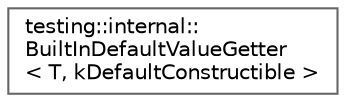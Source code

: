 digraph "Graphical Class Hierarchy"
{
 // LATEX_PDF_SIZE
  bgcolor="transparent";
  edge [fontname=Helvetica,fontsize=10,labelfontname=Helvetica,labelfontsize=10];
  node [fontname=Helvetica,fontsize=10,shape=box,height=0.2,width=0.4];
  rankdir="LR";
  Node0 [id="Node000000",label="testing::internal::\lBuiltInDefaultValueGetter\l\< T, kDefaultConstructible \>",height=0.2,width=0.4,color="grey40", fillcolor="white", style="filled",URL="$structtesting_1_1internal_1_1BuiltInDefaultValueGetter.html",tooltip=" "];
}
